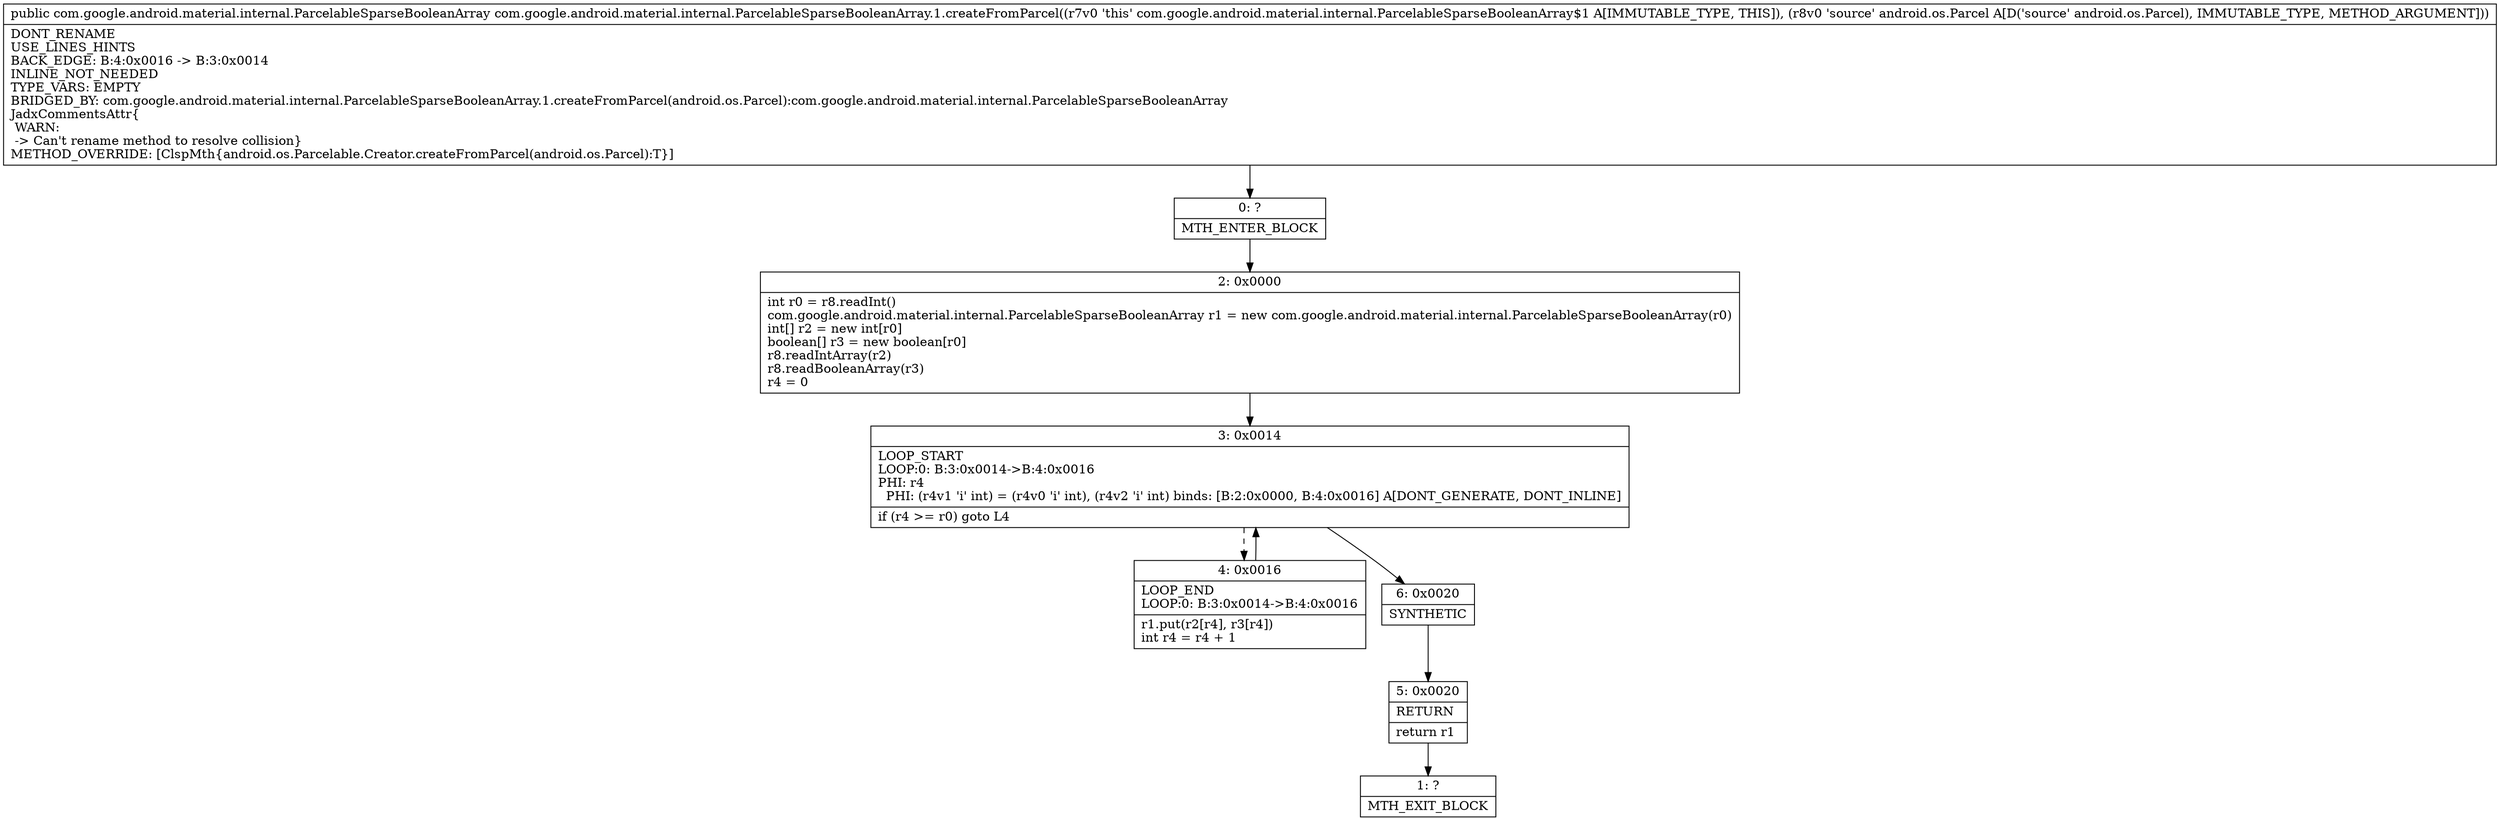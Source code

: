 digraph "CFG forcom.google.android.material.internal.ParcelableSparseBooleanArray.1.createFromParcel(Landroid\/os\/Parcel;)Lcom\/google\/android\/material\/internal\/ParcelableSparseBooleanArray;" {
Node_0 [shape=record,label="{0\:\ ?|MTH_ENTER_BLOCK\l}"];
Node_2 [shape=record,label="{2\:\ 0x0000|int r0 = r8.readInt()\lcom.google.android.material.internal.ParcelableSparseBooleanArray r1 = new com.google.android.material.internal.ParcelableSparseBooleanArray(r0)\lint[] r2 = new int[r0]\lboolean[] r3 = new boolean[r0]\lr8.readIntArray(r2)\lr8.readBooleanArray(r3)\lr4 = 0\l}"];
Node_3 [shape=record,label="{3\:\ 0x0014|LOOP_START\lLOOP:0: B:3:0x0014\-\>B:4:0x0016\lPHI: r4 \l  PHI: (r4v1 'i' int) = (r4v0 'i' int), (r4v2 'i' int) binds: [B:2:0x0000, B:4:0x0016] A[DONT_GENERATE, DONT_INLINE]\l|if (r4 \>= r0) goto L4\l}"];
Node_4 [shape=record,label="{4\:\ 0x0016|LOOP_END\lLOOP:0: B:3:0x0014\-\>B:4:0x0016\l|r1.put(r2[r4], r3[r4])\lint r4 = r4 + 1\l}"];
Node_6 [shape=record,label="{6\:\ 0x0020|SYNTHETIC\l}"];
Node_5 [shape=record,label="{5\:\ 0x0020|RETURN\l|return r1\l}"];
Node_1 [shape=record,label="{1\:\ ?|MTH_EXIT_BLOCK\l}"];
MethodNode[shape=record,label="{public com.google.android.material.internal.ParcelableSparseBooleanArray com.google.android.material.internal.ParcelableSparseBooleanArray.1.createFromParcel((r7v0 'this' com.google.android.material.internal.ParcelableSparseBooleanArray$1 A[IMMUTABLE_TYPE, THIS]), (r8v0 'source' android.os.Parcel A[D('source' android.os.Parcel), IMMUTABLE_TYPE, METHOD_ARGUMENT]))  | DONT_RENAME\lUSE_LINES_HINTS\lBACK_EDGE: B:4:0x0016 \-\> B:3:0x0014\lINLINE_NOT_NEEDED\lTYPE_VARS: EMPTY\lBRIDGED_BY: com.google.android.material.internal.ParcelableSparseBooleanArray.1.createFromParcel(android.os.Parcel):com.google.android.material.internal.ParcelableSparseBooleanArray\lJadxCommentsAttr\{\l WARN: \l \-\> Can't rename method to resolve collision\}\lMETHOD_OVERRIDE: [ClspMth\{android.os.Parcelable.Creator.createFromParcel(android.os.Parcel):T\}]\l}"];
MethodNode -> Node_0;Node_0 -> Node_2;
Node_2 -> Node_3;
Node_3 -> Node_4[style=dashed];
Node_3 -> Node_6;
Node_4 -> Node_3;
Node_6 -> Node_5;
Node_5 -> Node_1;
}

